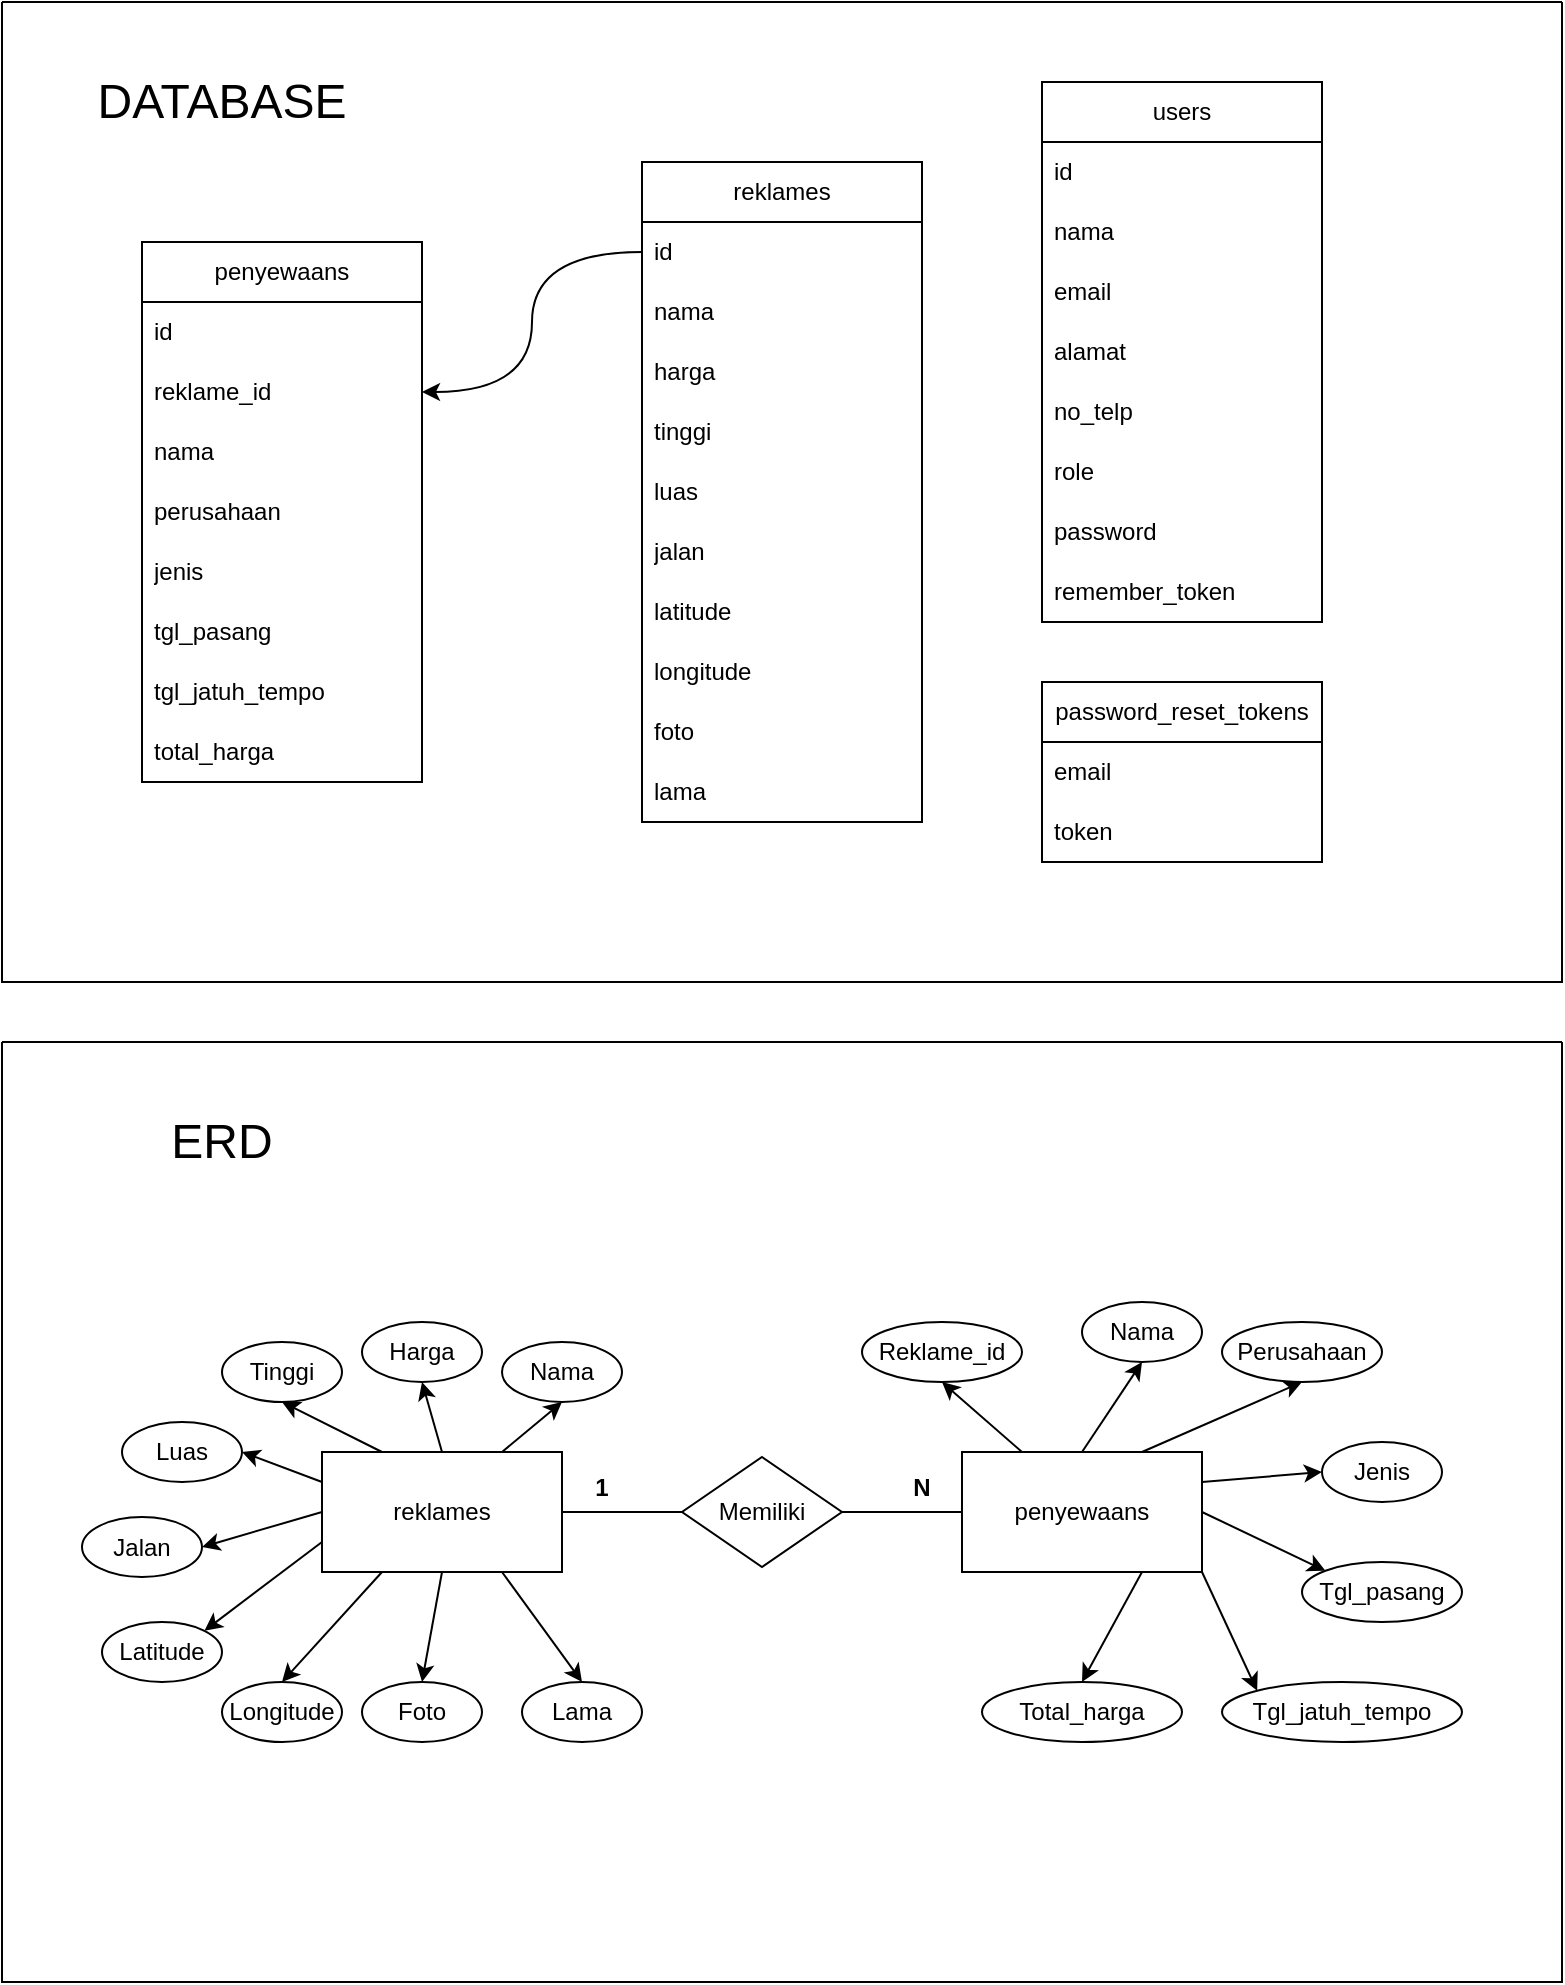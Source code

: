 <mxfile version="21.4.0" type="device">
  <diagram name="Page-1" id="9OY0cTvItTC0gXzUUUH9">
    <mxGraphModel dx="1843" dy="830" grid="1" gridSize="10" guides="1" tooltips="1" connect="1" arrows="1" fold="1" page="1" pageScale="1" pageWidth="850" pageHeight="1100" math="0" shadow="0">
      <root>
        <mxCell id="0" />
        <mxCell id="1" parent="0" />
        <mxCell id="Xuasf2RnD_irKJMYZK4A-1" value="" style="swimlane;startSize=0;" vertex="1" parent="1">
          <mxGeometry x="50" y="40" width="780" height="490" as="geometry" />
        </mxCell>
        <mxCell id="ZqUaIY_BHLRDGgIN503c-19" value="penyewaans" style="swimlane;fontStyle=0;childLayout=stackLayout;horizontal=1;startSize=30;horizontalStack=0;resizeParent=1;resizeParentMax=0;resizeLast=0;collapsible=1;marginBottom=0;whiteSpace=wrap;html=1;" parent="Xuasf2RnD_irKJMYZK4A-1" vertex="1">
          <mxGeometry x="70" y="120" width="140" height="270" as="geometry" />
        </mxCell>
        <mxCell id="ZqUaIY_BHLRDGgIN503c-20" value="id" style="text;strokeColor=none;fillColor=none;align=left;verticalAlign=middle;spacingLeft=4;spacingRight=4;overflow=hidden;points=[[0,0.5],[1,0.5]];portConstraint=eastwest;rotatable=0;whiteSpace=wrap;html=1;" parent="ZqUaIY_BHLRDGgIN503c-19" vertex="1">
          <mxGeometry y="30" width="140" height="30" as="geometry" />
        </mxCell>
        <mxCell id="ZqUaIY_BHLRDGgIN503c-26" value="reklame_id" style="text;strokeColor=none;fillColor=none;align=left;verticalAlign=middle;spacingLeft=4;spacingRight=4;overflow=hidden;points=[[0,0.5],[1,0.5]];portConstraint=eastwest;rotatable=0;whiteSpace=wrap;html=1;" parent="ZqUaIY_BHLRDGgIN503c-19" vertex="1">
          <mxGeometry y="60" width="140" height="30" as="geometry" />
        </mxCell>
        <mxCell id="ZqUaIY_BHLRDGgIN503c-21" value="nama" style="text;strokeColor=none;fillColor=none;align=left;verticalAlign=middle;spacingLeft=4;spacingRight=4;overflow=hidden;points=[[0,0.5],[1,0.5]];portConstraint=eastwest;rotatable=0;whiteSpace=wrap;html=1;" parent="ZqUaIY_BHLRDGgIN503c-19" vertex="1">
          <mxGeometry y="90" width="140" height="30" as="geometry" />
        </mxCell>
        <mxCell id="ZqUaIY_BHLRDGgIN503c-22" value="perusahaan" style="text;strokeColor=none;fillColor=none;align=left;verticalAlign=middle;spacingLeft=4;spacingRight=4;overflow=hidden;points=[[0,0.5],[1,0.5]];portConstraint=eastwest;rotatable=0;whiteSpace=wrap;html=1;" parent="ZqUaIY_BHLRDGgIN503c-19" vertex="1">
          <mxGeometry y="120" width="140" height="30" as="geometry" />
        </mxCell>
        <mxCell id="ZqUaIY_BHLRDGgIN503c-25" value="jenis" style="text;strokeColor=none;fillColor=none;align=left;verticalAlign=middle;spacingLeft=4;spacingRight=4;overflow=hidden;points=[[0,0.5],[1,0.5]];portConstraint=eastwest;rotatable=0;whiteSpace=wrap;html=1;" parent="ZqUaIY_BHLRDGgIN503c-19" vertex="1">
          <mxGeometry y="150" width="140" height="30" as="geometry" />
        </mxCell>
        <mxCell id="ZqUaIY_BHLRDGgIN503c-23" value="tgl_pasang" style="text;strokeColor=none;fillColor=none;align=left;verticalAlign=middle;spacingLeft=4;spacingRight=4;overflow=hidden;points=[[0,0.5],[1,0.5]];portConstraint=eastwest;rotatable=0;whiteSpace=wrap;html=1;" parent="ZqUaIY_BHLRDGgIN503c-19" vertex="1">
          <mxGeometry y="180" width="140" height="30" as="geometry" />
        </mxCell>
        <mxCell id="ZqUaIY_BHLRDGgIN503c-24" value="tgl_jatuh_tempo" style="text;strokeColor=none;fillColor=none;align=left;verticalAlign=middle;spacingLeft=4;spacingRight=4;overflow=hidden;points=[[0,0.5],[1,0.5]];portConstraint=eastwest;rotatable=0;whiteSpace=wrap;html=1;" parent="ZqUaIY_BHLRDGgIN503c-19" vertex="1">
          <mxGeometry y="210" width="140" height="30" as="geometry" />
        </mxCell>
        <mxCell id="Xuasf2RnD_irKJMYZK4A-4" value="total_harga" style="text;strokeColor=none;fillColor=none;align=left;verticalAlign=middle;spacingLeft=4;spacingRight=4;overflow=hidden;points=[[0,0.5],[1,0.5]];portConstraint=eastwest;rotatable=0;whiteSpace=wrap;html=1;" vertex="1" parent="ZqUaIY_BHLRDGgIN503c-19">
          <mxGeometry y="240" width="140" height="30" as="geometry" />
        </mxCell>
        <mxCell id="ZqUaIY_BHLRDGgIN503c-1" value="reklames" style="swimlane;fontStyle=0;childLayout=stackLayout;horizontal=1;startSize=30;horizontalStack=0;resizeParent=1;resizeParentMax=0;resizeLast=0;collapsible=1;marginBottom=0;whiteSpace=wrap;html=1;" parent="Xuasf2RnD_irKJMYZK4A-1" vertex="1">
          <mxGeometry x="320" y="80" width="140" height="330" as="geometry" />
        </mxCell>
        <mxCell id="ZqUaIY_BHLRDGgIN503c-2" value="id" style="text;strokeColor=none;fillColor=none;align=left;verticalAlign=middle;spacingLeft=4;spacingRight=4;overflow=hidden;points=[[0,0.5],[1,0.5]];portConstraint=eastwest;rotatable=0;whiteSpace=wrap;html=1;" parent="ZqUaIY_BHLRDGgIN503c-1" vertex="1">
          <mxGeometry y="30" width="140" height="30" as="geometry" />
        </mxCell>
        <mxCell id="ZqUaIY_BHLRDGgIN503c-3" value="nama" style="text;strokeColor=none;fillColor=none;align=left;verticalAlign=middle;spacingLeft=4;spacingRight=4;overflow=hidden;points=[[0,0.5],[1,0.5]];portConstraint=eastwest;rotatable=0;whiteSpace=wrap;html=1;" parent="ZqUaIY_BHLRDGgIN503c-1" vertex="1">
          <mxGeometry y="60" width="140" height="30" as="geometry" />
        </mxCell>
        <mxCell id="ZqUaIY_BHLRDGgIN503c-5" value="harga" style="text;strokeColor=none;fillColor=none;align=left;verticalAlign=middle;spacingLeft=4;spacingRight=4;overflow=hidden;points=[[0,0.5],[1,0.5]];portConstraint=eastwest;rotatable=0;whiteSpace=wrap;html=1;" parent="ZqUaIY_BHLRDGgIN503c-1" vertex="1">
          <mxGeometry y="90" width="140" height="30" as="geometry" />
        </mxCell>
        <mxCell id="ZqUaIY_BHLRDGgIN503c-8" value="tinggi" style="text;strokeColor=none;fillColor=none;align=left;verticalAlign=middle;spacingLeft=4;spacingRight=4;overflow=hidden;points=[[0,0.5],[1,0.5]];portConstraint=eastwest;rotatable=0;whiteSpace=wrap;html=1;" parent="ZqUaIY_BHLRDGgIN503c-1" vertex="1">
          <mxGeometry y="120" width="140" height="30" as="geometry" />
        </mxCell>
        <mxCell id="ZqUaIY_BHLRDGgIN503c-7" value="luas" style="text;strokeColor=none;fillColor=none;align=left;verticalAlign=middle;spacingLeft=4;spacingRight=4;overflow=hidden;points=[[0,0.5],[1,0.5]];portConstraint=eastwest;rotatable=0;whiteSpace=wrap;html=1;" parent="ZqUaIY_BHLRDGgIN503c-1" vertex="1">
          <mxGeometry y="150" width="140" height="30" as="geometry" />
        </mxCell>
        <mxCell id="Xuasf2RnD_irKJMYZK4A-14" value="jalan" style="text;strokeColor=none;fillColor=none;align=left;verticalAlign=middle;spacingLeft=4;spacingRight=4;overflow=hidden;points=[[0,0.5],[1,0.5]];portConstraint=eastwest;rotatable=0;whiteSpace=wrap;html=1;" vertex="1" parent="ZqUaIY_BHLRDGgIN503c-1">
          <mxGeometry y="180" width="140" height="30" as="geometry" />
        </mxCell>
        <mxCell id="ZqUaIY_BHLRDGgIN503c-10" value="latitude" style="text;strokeColor=none;fillColor=none;align=left;verticalAlign=middle;spacingLeft=4;spacingRight=4;overflow=hidden;points=[[0,0.5],[1,0.5]];portConstraint=eastwest;rotatable=0;whiteSpace=wrap;html=1;" parent="ZqUaIY_BHLRDGgIN503c-1" vertex="1">
          <mxGeometry y="210" width="140" height="30" as="geometry" />
        </mxCell>
        <mxCell id="ZqUaIY_BHLRDGgIN503c-9" value="longitude" style="text;strokeColor=none;fillColor=none;align=left;verticalAlign=middle;spacingLeft=4;spacingRight=4;overflow=hidden;points=[[0,0.5],[1,0.5]];portConstraint=eastwest;rotatable=0;whiteSpace=wrap;html=1;" parent="ZqUaIY_BHLRDGgIN503c-1" vertex="1">
          <mxGeometry y="240" width="140" height="30" as="geometry" />
        </mxCell>
        <mxCell id="gqZS6_DJxoec4GyTkOsJ-2" value="foto" style="text;strokeColor=none;fillColor=none;align=left;verticalAlign=middle;spacingLeft=4;spacingRight=4;overflow=hidden;points=[[0,0.5],[1,0.5]];portConstraint=eastwest;rotatable=0;whiteSpace=wrap;html=1;" parent="ZqUaIY_BHLRDGgIN503c-1" vertex="1">
          <mxGeometry y="270" width="140" height="30" as="geometry" />
        </mxCell>
        <mxCell id="Xuasf2RnD_irKJMYZK4A-15" value="lama" style="text;strokeColor=none;fillColor=none;align=left;verticalAlign=middle;spacingLeft=4;spacingRight=4;overflow=hidden;points=[[0,0.5],[1,0.5]];portConstraint=eastwest;rotatable=0;whiteSpace=wrap;html=1;" vertex="1" parent="ZqUaIY_BHLRDGgIN503c-1">
          <mxGeometry y="300" width="140" height="30" as="geometry" />
        </mxCell>
        <mxCell id="ZqUaIY_BHLRDGgIN503c-27" style="edgeStyle=orthogonalEdgeStyle;rounded=0;orthogonalLoop=1;jettySize=auto;html=1;exitX=0;exitY=0.5;exitDx=0;exitDy=0;entryX=1;entryY=0.5;entryDx=0;entryDy=0;curved=1;" parent="Xuasf2RnD_irKJMYZK4A-1" source="ZqUaIY_BHLRDGgIN503c-2" target="ZqUaIY_BHLRDGgIN503c-26" edge="1">
          <mxGeometry relative="1" as="geometry" />
        </mxCell>
        <mxCell id="ZqUaIY_BHLRDGgIN503c-11" value="users" style="swimlane;fontStyle=0;childLayout=stackLayout;horizontal=1;startSize=30;horizontalStack=0;resizeParent=1;resizeParentMax=0;resizeLast=0;collapsible=1;marginBottom=0;whiteSpace=wrap;html=1;" parent="Xuasf2RnD_irKJMYZK4A-1" vertex="1">
          <mxGeometry x="520" y="40" width="140" height="270" as="geometry" />
        </mxCell>
        <mxCell id="ZqUaIY_BHLRDGgIN503c-12" value="id" style="text;strokeColor=none;fillColor=none;align=left;verticalAlign=middle;spacingLeft=4;spacingRight=4;overflow=hidden;points=[[0,0.5],[1,0.5]];portConstraint=eastwest;rotatable=0;whiteSpace=wrap;html=1;" parent="ZqUaIY_BHLRDGgIN503c-11" vertex="1">
          <mxGeometry y="30" width="140" height="30" as="geometry" />
        </mxCell>
        <mxCell id="ZqUaIY_BHLRDGgIN503c-13" value="nama" style="text;strokeColor=none;fillColor=none;align=left;verticalAlign=middle;spacingLeft=4;spacingRight=4;overflow=hidden;points=[[0,0.5],[1,0.5]];portConstraint=eastwest;rotatable=0;whiteSpace=wrap;html=1;" parent="ZqUaIY_BHLRDGgIN503c-11" vertex="1">
          <mxGeometry y="60" width="140" height="30" as="geometry" />
        </mxCell>
        <mxCell id="ZqUaIY_BHLRDGgIN503c-14" value="email" style="text;strokeColor=none;fillColor=none;align=left;verticalAlign=middle;spacingLeft=4;spacingRight=4;overflow=hidden;points=[[0,0.5],[1,0.5]];portConstraint=eastwest;rotatable=0;whiteSpace=wrap;html=1;" parent="ZqUaIY_BHLRDGgIN503c-11" vertex="1">
          <mxGeometry y="90" width="140" height="30" as="geometry" />
        </mxCell>
        <mxCell id="ZqUaIY_BHLRDGgIN503c-16" value="alamat" style="text;strokeColor=none;fillColor=none;align=left;verticalAlign=middle;spacingLeft=4;spacingRight=4;overflow=hidden;points=[[0,0.5],[1,0.5]];portConstraint=eastwest;rotatable=0;whiteSpace=wrap;html=1;" parent="ZqUaIY_BHLRDGgIN503c-11" vertex="1">
          <mxGeometry y="120" width="140" height="30" as="geometry" />
        </mxCell>
        <mxCell id="ZqUaIY_BHLRDGgIN503c-17" value="no_telp" style="text;strokeColor=none;fillColor=none;align=left;verticalAlign=middle;spacingLeft=4;spacingRight=4;overflow=hidden;points=[[0,0.5],[1,0.5]];portConstraint=eastwest;rotatable=0;whiteSpace=wrap;html=1;" parent="ZqUaIY_BHLRDGgIN503c-11" vertex="1">
          <mxGeometry y="150" width="140" height="30" as="geometry" />
        </mxCell>
        <mxCell id="Xuasf2RnD_irKJMYZK4A-16" value="role" style="text;strokeColor=none;fillColor=none;align=left;verticalAlign=middle;spacingLeft=4;spacingRight=4;overflow=hidden;points=[[0,0.5],[1,0.5]];portConstraint=eastwest;rotatable=0;whiteSpace=wrap;html=1;" vertex="1" parent="ZqUaIY_BHLRDGgIN503c-11">
          <mxGeometry y="180" width="140" height="30" as="geometry" />
        </mxCell>
        <mxCell id="ZqUaIY_BHLRDGgIN503c-18" value="password" style="text;strokeColor=none;fillColor=none;align=left;verticalAlign=middle;spacingLeft=4;spacingRight=4;overflow=hidden;points=[[0,0.5],[1,0.5]];portConstraint=eastwest;rotatable=0;whiteSpace=wrap;html=1;" parent="ZqUaIY_BHLRDGgIN503c-11" vertex="1">
          <mxGeometry y="210" width="140" height="30" as="geometry" />
        </mxCell>
        <mxCell id="Xuasf2RnD_irKJMYZK4A-17" value="remember_token" style="text;strokeColor=none;fillColor=none;align=left;verticalAlign=middle;spacingLeft=4;spacingRight=4;overflow=hidden;points=[[0,0.5],[1,0.5]];portConstraint=eastwest;rotatable=0;whiteSpace=wrap;html=1;" vertex="1" parent="ZqUaIY_BHLRDGgIN503c-11">
          <mxGeometry y="240" width="140" height="30" as="geometry" />
        </mxCell>
        <mxCell id="Xuasf2RnD_irKJMYZK4A-19" value="password_reset_tokens" style="swimlane;fontStyle=0;childLayout=stackLayout;horizontal=1;startSize=30;horizontalStack=0;resizeParent=1;resizeParentMax=0;resizeLast=0;collapsible=1;marginBottom=0;whiteSpace=wrap;html=1;" vertex="1" parent="Xuasf2RnD_irKJMYZK4A-1">
          <mxGeometry x="520" y="340" width="140" height="90" as="geometry" />
        </mxCell>
        <mxCell id="Xuasf2RnD_irKJMYZK4A-20" value="email" style="text;strokeColor=none;fillColor=none;align=left;verticalAlign=middle;spacingLeft=4;spacingRight=4;overflow=hidden;points=[[0,0.5],[1,0.5]];portConstraint=eastwest;rotatable=0;whiteSpace=wrap;html=1;" vertex="1" parent="Xuasf2RnD_irKJMYZK4A-19">
          <mxGeometry y="30" width="140" height="30" as="geometry" />
        </mxCell>
        <mxCell id="Xuasf2RnD_irKJMYZK4A-21" value="token" style="text;strokeColor=none;fillColor=none;align=left;verticalAlign=middle;spacingLeft=4;spacingRight=4;overflow=hidden;points=[[0,0.5],[1,0.5]];portConstraint=eastwest;rotatable=0;whiteSpace=wrap;html=1;" vertex="1" parent="Xuasf2RnD_irKJMYZK4A-19">
          <mxGeometry y="60" width="140" height="30" as="geometry" />
        </mxCell>
        <mxCell id="Xuasf2RnD_irKJMYZK4A-23" value="&lt;font style=&quot;font-size: 24px;&quot;&gt;DATABASE&lt;/font&gt;" style="text;html=1;strokeColor=none;fillColor=none;align=center;verticalAlign=middle;whiteSpace=wrap;rounded=0;" vertex="1" parent="Xuasf2RnD_irKJMYZK4A-1">
          <mxGeometry x="30" y="30" width="160" height="40" as="geometry" />
        </mxCell>
        <mxCell id="Xuasf2RnD_irKJMYZK4A-24" value="" style="swimlane;startSize=0;" vertex="1" parent="1">
          <mxGeometry x="50" y="560" width="780" height="470" as="geometry" />
        </mxCell>
        <mxCell id="Xuasf2RnD_irKJMYZK4A-26" value="&lt;font style=&quot;font-size: 24px;&quot;&gt;ERD&lt;/font&gt;" style="text;html=1;strokeColor=none;fillColor=none;align=center;verticalAlign=middle;whiteSpace=wrap;rounded=0;" vertex="1" parent="Xuasf2RnD_irKJMYZK4A-24">
          <mxGeometry x="30" y="30" width="160" height="40" as="geometry" />
        </mxCell>
        <mxCell id="Xuasf2RnD_irKJMYZK4A-60" style="rounded=0;orthogonalLoop=1;jettySize=auto;html=1;exitX=0.25;exitY=0;exitDx=0;exitDy=0;entryX=0.5;entryY=1;entryDx=0;entryDy=0;" edge="1" parent="Xuasf2RnD_irKJMYZK4A-24" source="Xuasf2RnD_irKJMYZK4A-27" target="Xuasf2RnD_irKJMYZK4A-36">
          <mxGeometry relative="1" as="geometry" />
        </mxCell>
        <mxCell id="Xuasf2RnD_irKJMYZK4A-61" style="rounded=0;orthogonalLoop=1;jettySize=auto;html=1;exitX=0.5;exitY=0;exitDx=0;exitDy=0;entryX=0.5;entryY=1;entryDx=0;entryDy=0;" edge="1" parent="Xuasf2RnD_irKJMYZK4A-24" source="Xuasf2RnD_irKJMYZK4A-27" target="Xuasf2RnD_irKJMYZK4A-52">
          <mxGeometry relative="1" as="geometry" />
        </mxCell>
        <mxCell id="Xuasf2RnD_irKJMYZK4A-62" style="rounded=0;orthogonalLoop=1;jettySize=auto;html=1;exitX=0.75;exitY=0;exitDx=0;exitDy=0;entryX=0.5;entryY=1;entryDx=0;entryDy=0;" edge="1" parent="Xuasf2RnD_irKJMYZK4A-24" source="Xuasf2RnD_irKJMYZK4A-27" target="Xuasf2RnD_irKJMYZK4A-53">
          <mxGeometry relative="1" as="geometry" />
        </mxCell>
        <mxCell id="Xuasf2RnD_irKJMYZK4A-63" style="rounded=0;orthogonalLoop=1;jettySize=auto;html=1;exitX=0;exitY=0.25;exitDx=0;exitDy=0;entryX=1;entryY=0.5;entryDx=0;entryDy=0;" edge="1" parent="Xuasf2RnD_irKJMYZK4A-24" source="Xuasf2RnD_irKJMYZK4A-27" target="Xuasf2RnD_irKJMYZK4A-54">
          <mxGeometry relative="1" as="geometry" />
        </mxCell>
        <mxCell id="Xuasf2RnD_irKJMYZK4A-64" style="rounded=0;orthogonalLoop=1;jettySize=auto;html=1;exitX=0;exitY=0.5;exitDx=0;exitDy=0;entryX=1;entryY=0.5;entryDx=0;entryDy=0;" edge="1" parent="Xuasf2RnD_irKJMYZK4A-24" source="Xuasf2RnD_irKJMYZK4A-27" target="Xuasf2RnD_irKJMYZK4A-55">
          <mxGeometry relative="1" as="geometry" />
        </mxCell>
        <mxCell id="Xuasf2RnD_irKJMYZK4A-65" style="rounded=0;orthogonalLoop=1;jettySize=auto;html=1;exitX=0;exitY=0.75;exitDx=0;exitDy=0;entryX=1;entryY=0;entryDx=0;entryDy=0;" edge="1" parent="Xuasf2RnD_irKJMYZK4A-24" source="Xuasf2RnD_irKJMYZK4A-27" target="Xuasf2RnD_irKJMYZK4A-56">
          <mxGeometry relative="1" as="geometry" />
        </mxCell>
        <mxCell id="Xuasf2RnD_irKJMYZK4A-66" style="rounded=0;orthogonalLoop=1;jettySize=auto;html=1;exitX=0.25;exitY=1;exitDx=0;exitDy=0;entryX=0.5;entryY=0;entryDx=0;entryDy=0;" edge="1" parent="Xuasf2RnD_irKJMYZK4A-24" source="Xuasf2RnD_irKJMYZK4A-27" target="Xuasf2RnD_irKJMYZK4A-57">
          <mxGeometry relative="1" as="geometry" />
        </mxCell>
        <mxCell id="Xuasf2RnD_irKJMYZK4A-67" style="rounded=0;orthogonalLoop=1;jettySize=auto;html=1;exitX=0.5;exitY=1;exitDx=0;exitDy=0;entryX=0.5;entryY=0;entryDx=0;entryDy=0;" edge="1" parent="Xuasf2RnD_irKJMYZK4A-24" source="Xuasf2RnD_irKJMYZK4A-27" target="Xuasf2RnD_irKJMYZK4A-58">
          <mxGeometry relative="1" as="geometry" />
        </mxCell>
        <mxCell id="Xuasf2RnD_irKJMYZK4A-68" style="rounded=0;orthogonalLoop=1;jettySize=auto;html=1;exitX=0.75;exitY=1;exitDx=0;exitDy=0;entryX=0.5;entryY=0;entryDx=0;entryDy=0;" edge="1" parent="Xuasf2RnD_irKJMYZK4A-24" source="Xuasf2RnD_irKJMYZK4A-27" target="Xuasf2RnD_irKJMYZK4A-59">
          <mxGeometry relative="1" as="geometry" />
        </mxCell>
        <mxCell id="Xuasf2RnD_irKJMYZK4A-27" value="reklames" style="rounded=0;whiteSpace=wrap;html=1;" vertex="1" parent="Xuasf2RnD_irKJMYZK4A-24">
          <mxGeometry x="160" y="205" width="120" height="60" as="geometry" />
        </mxCell>
        <mxCell id="Xuasf2RnD_irKJMYZK4A-78" style="rounded=0;orthogonalLoop=1;jettySize=auto;html=1;exitX=0.25;exitY=0;exitDx=0;exitDy=0;entryX=0.5;entryY=1;entryDx=0;entryDy=0;" edge="1" parent="Xuasf2RnD_irKJMYZK4A-24" source="Xuasf2RnD_irKJMYZK4A-28" target="Xuasf2RnD_irKJMYZK4A-69">
          <mxGeometry relative="1" as="geometry" />
        </mxCell>
        <mxCell id="Xuasf2RnD_irKJMYZK4A-80" style="rounded=0;orthogonalLoop=1;jettySize=auto;html=1;exitX=0.75;exitY=0;exitDx=0;exitDy=0;entryX=0.5;entryY=1;entryDx=0;entryDy=0;" edge="1" parent="Xuasf2RnD_irKJMYZK4A-24" source="Xuasf2RnD_irKJMYZK4A-28" target="Xuasf2RnD_irKJMYZK4A-71">
          <mxGeometry relative="1" as="geometry" />
        </mxCell>
        <mxCell id="Xuasf2RnD_irKJMYZK4A-81" style="rounded=0;orthogonalLoop=1;jettySize=auto;html=1;exitX=1;exitY=0.25;exitDx=0;exitDy=0;entryX=0;entryY=0.5;entryDx=0;entryDy=0;" edge="1" parent="Xuasf2RnD_irKJMYZK4A-24" source="Xuasf2RnD_irKJMYZK4A-28" target="Xuasf2RnD_irKJMYZK4A-72">
          <mxGeometry relative="1" as="geometry" />
        </mxCell>
        <mxCell id="Xuasf2RnD_irKJMYZK4A-82" style="rounded=0;orthogonalLoop=1;jettySize=auto;html=1;exitX=1;exitY=0.5;exitDx=0;exitDy=0;entryX=0;entryY=0;entryDx=0;entryDy=0;" edge="1" parent="Xuasf2RnD_irKJMYZK4A-24" source="Xuasf2RnD_irKJMYZK4A-28" target="Xuasf2RnD_irKJMYZK4A-73">
          <mxGeometry relative="1" as="geometry" />
        </mxCell>
        <mxCell id="Xuasf2RnD_irKJMYZK4A-83" style="rounded=0;orthogonalLoop=1;jettySize=auto;html=1;exitX=1;exitY=1;exitDx=0;exitDy=0;entryX=0;entryY=0;entryDx=0;entryDy=0;" edge="1" parent="Xuasf2RnD_irKJMYZK4A-24" source="Xuasf2RnD_irKJMYZK4A-28" target="Xuasf2RnD_irKJMYZK4A-74">
          <mxGeometry relative="1" as="geometry" />
        </mxCell>
        <mxCell id="Xuasf2RnD_irKJMYZK4A-84" style="rounded=0;orthogonalLoop=1;jettySize=auto;html=1;exitX=0.75;exitY=1;exitDx=0;exitDy=0;entryX=0.5;entryY=0;entryDx=0;entryDy=0;" edge="1" parent="Xuasf2RnD_irKJMYZK4A-24" source="Xuasf2RnD_irKJMYZK4A-28" target="Xuasf2RnD_irKJMYZK4A-75">
          <mxGeometry relative="1" as="geometry" />
        </mxCell>
        <mxCell id="Xuasf2RnD_irKJMYZK4A-28" value="penyewaans" style="rounded=0;whiteSpace=wrap;html=1;" vertex="1" parent="Xuasf2RnD_irKJMYZK4A-24">
          <mxGeometry x="480" y="205" width="120" height="60" as="geometry" />
        </mxCell>
        <mxCell id="Xuasf2RnD_irKJMYZK4A-29" value="Memiliki" style="rhombus;whiteSpace=wrap;html=1;" vertex="1" parent="Xuasf2RnD_irKJMYZK4A-24">
          <mxGeometry x="340" y="207.5" width="80" height="55" as="geometry" />
        </mxCell>
        <mxCell id="Xuasf2RnD_irKJMYZK4A-31" value="" style="endArrow=none;html=1;rounded=0;exitX=1;exitY=0.5;exitDx=0;exitDy=0;entryX=0;entryY=0.5;entryDx=0;entryDy=0;" edge="1" parent="Xuasf2RnD_irKJMYZK4A-24" source="Xuasf2RnD_irKJMYZK4A-27" target="Xuasf2RnD_irKJMYZK4A-29">
          <mxGeometry width="50" height="50" relative="1" as="geometry">
            <mxPoint x="290" y="220" as="sourcePoint" />
            <mxPoint x="340" y="170" as="targetPoint" />
          </mxGeometry>
        </mxCell>
        <mxCell id="Xuasf2RnD_irKJMYZK4A-32" value="" style="endArrow=none;html=1;rounded=0;entryX=0;entryY=0.5;entryDx=0;entryDy=0;exitX=1;exitY=0.5;exitDx=0;exitDy=0;" edge="1" parent="Xuasf2RnD_irKJMYZK4A-24" source="Xuasf2RnD_irKJMYZK4A-29" target="Xuasf2RnD_irKJMYZK4A-28">
          <mxGeometry width="50" height="50" relative="1" as="geometry">
            <mxPoint x="410" y="310" as="sourcePoint" />
            <mxPoint x="460" y="260" as="targetPoint" />
          </mxGeometry>
        </mxCell>
        <mxCell id="Xuasf2RnD_irKJMYZK4A-33" value="&lt;b&gt;1&lt;/b&gt;" style="text;html=1;strokeColor=none;fillColor=none;align=center;verticalAlign=middle;whiteSpace=wrap;rounded=0;" vertex="1" parent="Xuasf2RnD_irKJMYZK4A-24">
          <mxGeometry x="270" y="207.5" width="60" height="30" as="geometry" />
        </mxCell>
        <mxCell id="Xuasf2RnD_irKJMYZK4A-34" value="&lt;b&gt;N&lt;/b&gt;" style="text;html=1;strokeColor=none;fillColor=none;align=center;verticalAlign=middle;whiteSpace=wrap;rounded=0;" vertex="1" parent="Xuasf2RnD_irKJMYZK4A-24">
          <mxGeometry x="430" y="207.5" width="60" height="30" as="geometry" />
        </mxCell>
        <mxCell id="Xuasf2RnD_irKJMYZK4A-36" value="Tinggi" style="ellipse;whiteSpace=wrap;html=1;" vertex="1" parent="Xuasf2RnD_irKJMYZK4A-24">
          <mxGeometry x="110" y="150" width="60" height="30" as="geometry" />
        </mxCell>
        <mxCell id="Xuasf2RnD_irKJMYZK4A-52" value="Harga" style="ellipse;whiteSpace=wrap;html=1;" vertex="1" parent="Xuasf2RnD_irKJMYZK4A-24">
          <mxGeometry x="180" y="140" width="60" height="30" as="geometry" />
        </mxCell>
        <mxCell id="Xuasf2RnD_irKJMYZK4A-53" value="Nama" style="ellipse;whiteSpace=wrap;html=1;" vertex="1" parent="Xuasf2RnD_irKJMYZK4A-24">
          <mxGeometry x="250" y="150" width="60" height="30" as="geometry" />
        </mxCell>
        <mxCell id="Xuasf2RnD_irKJMYZK4A-54" value="Luas" style="ellipse;whiteSpace=wrap;html=1;" vertex="1" parent="Xuasf2RnD_irKJMYZK4A-24">
          <mxGeometry x="60" y="190" width="60" height="30" as="geometry" />
        </mxCell>
        <mxCell id="Xuasf2RnD_irKJMYZK4A-55" value="Jalan" style="ellipse;whiteSpace=wrap;html=1;" vertex="1" parent="Xuasf2RnD_irKJMYZK4A-24">
          <mxGeometry x="40" y="237.5" width="60" height="30" as="geometry" />
        </mxCell>
        <mxCell id="Xuasf2RnD_irKJMYZK4A-56" value="Latitude" style="ellipse;whiteSpace=wrap;html=1;" vertex="1" parent="Xuasf2RnD_irKJMYZK4A-24">
          <mxGeometry x="50" y="290" width="60" height="30" as="geometry" />
        </mxCell>
        <mxCell id="Xuasf2RnD_irKJMYZK4A-57" value="Longitude" style="ellipse;whiteSpace=wrap;html=1;" vertex="1" parent="Xuasf2RnD_irKJMYZK4A-24">
          <mxGeometry x="110" y="320" width="60" height="30" as="geometry" />
        </mxCell>
        <mxCell id="Xuasf2RnD_irKJMYZK4A-58" value="Foto" style="ellipse;whiteSpace=wrap;html=1;" vertex="1" parent="Xuasf2RnD_irKJMYZK4A-24">
          <mxGeometry x="180" y="320" width="60" height="30" as="geometry" />
        </mxCell>
        <mxCell id="Xuasf2RnD_irKJMYZK4A-59" value="Lama" style="ellipse;whiteSpace=wrap;html=1;" vertex="1" parent="Xuasf2RnD_irKJMYZK4A-24">
          <mxGeometry x="260" y="320" width="60" height="30" as="geometry" />
        </mxCell>
        <mxCell id="Xuasf2RnD_irKJMYZK4A-69" value="Reklame_id" style="ellipse;whiteSpace=wrap;html=1;" vertex="1" parent="Xuasf2RnD_irKJMYZK4A-24">
          <mxGeometry x="430" y="140" width="80" height="30" as="geometry" />
        </mxCell>
        <mxCell id="Xuasf2RnD_irKJMYZK4A-71" value="Perusahaan" style="ellipse;whiteSpace=wrap;html=1;" vertex="1" parent="Xuasf2RnD_irKJMYZK4A-24">
          <mxGeometry x="610" y="140" width="80" height="30" as="geometry" />
        </mxCell>
        <mxCell id="Xuasf2RnD_irKJMYZK4A-72" value="Jenis" style="ellipse;whiteSpace=wrap;html=1;" vertex="1" parent="Xuasf2RnD_irKJMYZK4A-24">
          <mxGeometry x="660" y="200" width="60" height="30" as="geometry" />
        </mxCell>
        <mxCell id="Xuasf2RnD_irKJMYZK4A-73" value="Tgl_pasang" style="ellipse;whiteSpace=wrap;html=1;" vertex="1" parent="Xuasf2RnD_irKJMYZK4A-24">
          <mxGeometry x="650" y="260" width="80" height="30" as="geometry" />
        </mxCell>
        <mxCell id="Xuasf2RnD_irKJMYZK4A-74" value="Tgl_jatuh_tempo" style="ellipse;whiteSpace=wrap;html=1;" vertex="1" parent="Xuasf2RnD_irKJMYZK4A-24">
          <mxGeometry x="610" y="320" width="120" height="30" as="geometry" />
        </mxCell>
        <mxCell id="Xuasf2RnD_irKJMYZK4A-75" value="Total_harga" style="ellipse;whiteSpace=wrap;html=1;" vertex="1" parent="Xuasf2RnD_irKJMYZK4A-24">
          <mxGeometry x="490" y="320" width="100" height="30" as="geometry" />
        </mxCell>
        <mxCell id="Xuasf2RnD_irKJMYZK4A-70" value="Nama" style="ellipse;whiteSpace=wrap;html=1;" vertex="1" parent="Xuasf2RnD_irKJMYZK4A-24">
          <mxGeometry x="540" y="130" width="60" height="30" as="geometry" />
        </mxCell>
        <mxCell id="Xuasf2RnD_irKJMYZK4A-79" style="rounded=0;orthogonalLoop=1;jettySize=auto;html=1;exitX=0.5;exitY=0;exitDx=0;exitDy=0;entryX=0.5;entryY=1;entryDx=0;entryDy=0;" edge="1" parent="Xuasf2RnD_irKJMYZK4A-24" source="Xuasf2RnD_irKJMYZK4A-28" target="Xuasf2RnD_irKJMYZK4A-70">
          <mxGeometry relative="1" as="geometry" />
        </mxCell>
      </root>
    </mxGraphModel>
  </diagram>
</mxfile>
